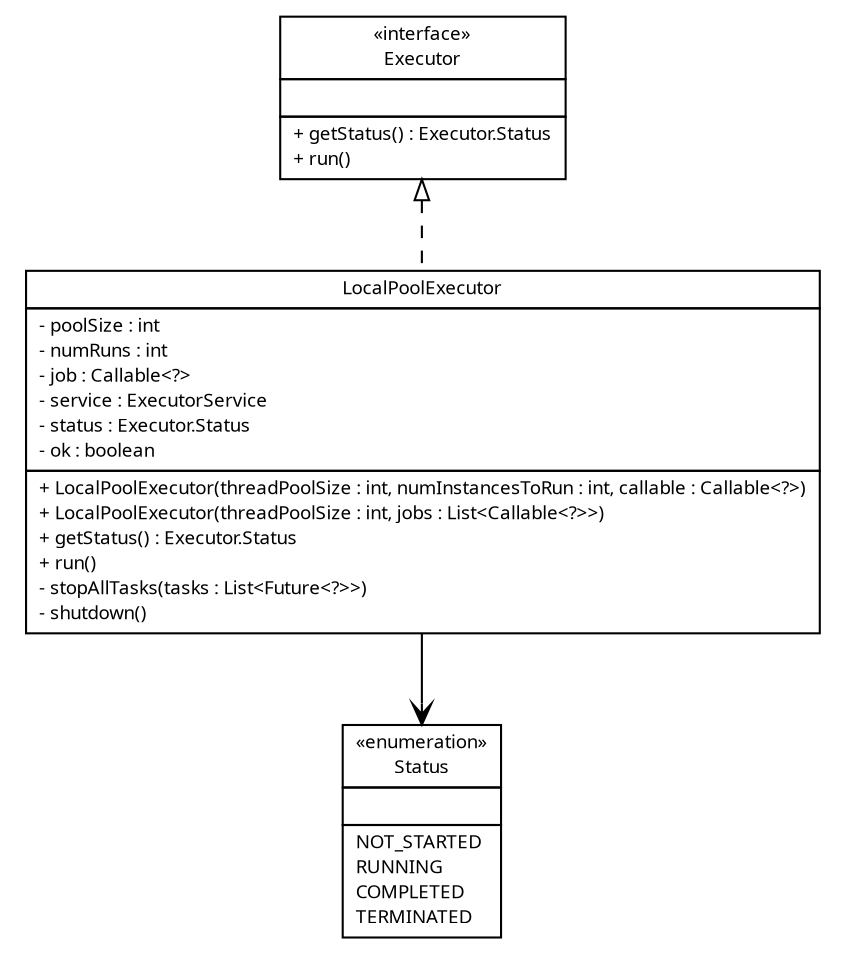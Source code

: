#!/usr/local/bin/dot
#
# Class diagram 
# Generated by UMLGraph version R5_6 (http://www.umlgraph.org/)
#

digraph G {
	edge [fontname="Trebuchet MS",fontsize=10,labelfontname="Trebuchet MS",labelfontsize=10];
	node [fontname="Trebuchet MS",fontsize=10,shape=plaintext];
	nodesep=0.25;
	ranksep=0.5;
	// broadwick.concurrent.LocalPoolExecutor
	c277 [label=<<table title="broadwick.concurrent.LocalPoolExecutor" border="0" cellborder="1" cellspacing="0" cellpadding="2" port="p" href="./LocalPoolExecutor.html">
		<tr><td><table border="0" cellspacing="0" cellpadding="1">
<tr><td align="center" balign="center"><font face="Trebuchet MS"> LocalPoolExecutor </font></td></tr>
		</table></td></tr>
		<tr><td><table border="0" cellspacing="0" cellpadding="1">
<tr><td align="left" balign="left"> - poolSize : int </td></tr>
<tr><td align="left" balign="left"> - numRuns : int </td></tr>
<tr><td align="left" balign="left"> - job : Callable&lt;?&gt; </td></tr>
<tr><td align="left" balign="left"> - service : ExecutorService </td></tr>
<tr><td align="left" balign="left"> - status : Executor.Status </td></tr>
<tr><td align="left" balign="left"> - ok : boolean </td></tr>
		</table></td></tr>
		<tr><td><table border="0" cellspacing="0" cellpadding="1">
<tr><td align="left" balign="left"> + LocalPoolExecutor(threadPoolSize : int, numInstancesToRun : int, callable : Callable&lt;?&gt;) </td></tr>
<tr><td align="left" balign="left"> + LocalPoolExecutor(threadPoolSize : int, jobs : List&lt;Callable&lt;?&gt;&gt;) </td></tr>
<tr><td align="left" balign="left"> + getStatus() : Executor.Status </td></tr>
<tr><td align="left" balign="left"> + run() </td></tr>
<tr><td align="left" balign="left"> - stopAllTasks(tasks : List&lt;Future&lt;?&gt;&gt;) </td></tr>
<tr><td align="left" balign="left"> - shutdown() </td></tr>
		</table></td></tr>
		</table>>, URL="./LocalPoolExecutor.html", fontname="Trebuchet MS", fontcolor="black", fontsize=9.0];
	// broadwick.concurrent.Executor
	c278 [label=<<table title="broadwick.concurrent.Executor" border="0" cellborder="1" cellspacing="0" cellpadding="2" port="p" href="./Executor.html">
		<tr><td><table border="0" cellspacing="0" cellpadding="1">
<tr><td align="center" balign="center"> &#171;interface&#187; </td></tr>
<tr><td align="center" balign="center"><font face="Trebuchet MS"> Executor </font></td></tr>
		</table></td></tr>
		<tr><td><table border="0" cellspacing="0" cellpadding="1">
<tr><td align="left" balign="left">  </td></tr>
		</table></td></tr>
		<tr><td><table border="0" cellspacing="0" cellpadding="1">
<tr><td align="left" balign="left"> + getStatus() : Executor.Status </td></tr>
<tr><td align="left" balign="left"> + run() </td></tr>
		</table></td></tr>
		</table>>, URL="./Executor.html", fontname="Trebuchet MS", fontcolor="black", fontsize=9.0];
	// broadwick.concurrent.Executor.Status
	c279 [label=<<table title="broadwick.concurrent.Executor.Status" border="0" cellborder="1" cellspacing="0" cellpadding="2" port="p" href="./Executor.Status.html">
		<tr><td><table border="0" cellspacing="0" cellpadding="1">
<tr><td align="center" balign="center"> &#171;enumeration&#187; </td></tr>
<tr><td align="center" balign="center"><font face="Trebuchet MS"> Status </font></td></tr>
		</table></td></tr>
		<tr><td><table border="0" cellspacing="0" cellpadding="1">
<tr><td align="left" balign="left">  </td></tr>
		</table></td></tr>
		<tr><td><table border="0" cellspacing="0" cellpadding="1">
<tr><td align="left" balign="left"> NOT_STARTED </td></tr>
<tr><td align="left" balign="left"> RUNNING </td></tr>
<tr><td align="left" balign="left"> COMPLETED </td></tr>
<tr><td align="left" balign="left"> TERMINATED </td></tr>
		</table></td></tr>
		</table>>, URL="./Executor.Status.html", fontname="Trebuchet MS", fontcolor="black", fontsize=9.0];
	//broadwick.concurrent.LocalPoolExecutor implements broadwick.concurrent.Executor
	c278:p -> c277:p [dir=back,arrowtail=empty,style=dashed];
	// broadwick.concurrent.LocalPoolExecutor NAVASSOC broadwick.concurrent.Executor.Status
	c277:p -> c279:p [taillabel="", label="", headlabel="", fontname="Trebuchet MS", fontcolor="black", fontsize=10.0, color="black", arrowhead=open];
}

